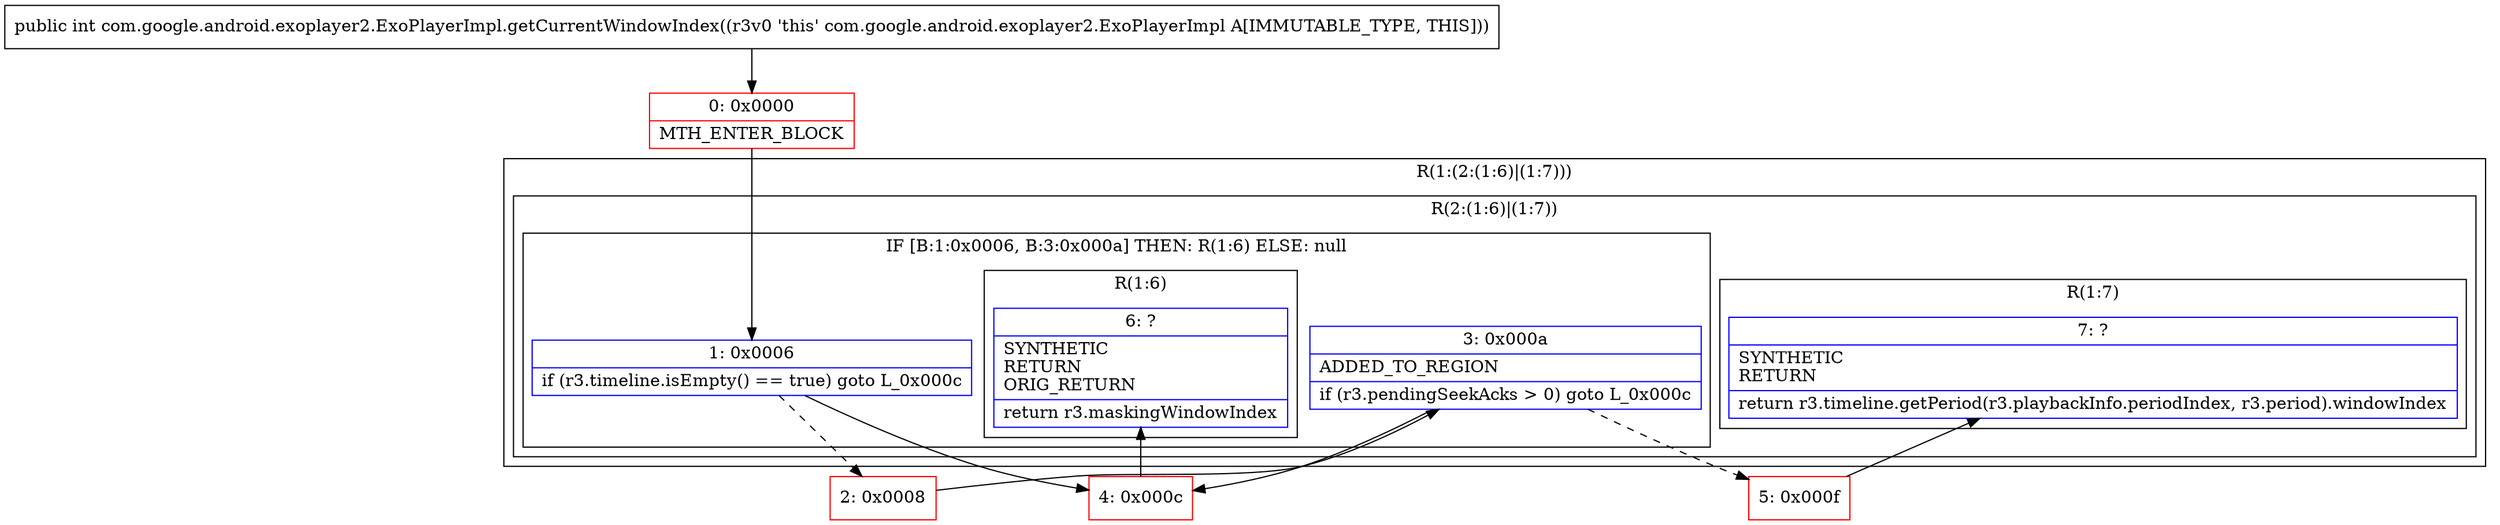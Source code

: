 digraph "CFG forcom.google.android.exoplayer2.ExoPlayerImpl.getCurrentWindowIndex()I" {
subgraph cluster_Region_1066016331 {
label = "R(1:(2:(1:6)|(1:7)))";
node [shape=record,color=blue];
subgraph cluster_Region_1637839262 {
label = "R(2:(1:6)|(1:7))";
node [shape=record,color=blue];
subgraph cluster_IfRegion_1148076561 {
label = "IF [B:1:0x0006, B:3:0x000a] THEN: R(1:6) ELSE: null";
node [shape=record,color=blue];
Node_1 [shape=record,label="{1\:\ 0x0006|if (r3.timeline.isEmpty() == true) goto L_0x000c\l}"];
Node_3 [shape=record,label="{3\:\ 0x000a|ADDED_TO_REGION\l|if (r3.pendingSeekAcks \> 0) goto L_0x000c\l}"];
subgraph cluster_Region_1058269311 {
label = "R(1:6)";
node [shape=record,color=blue];
Node_6 [shape=record,label="{6\:\ ?|SYNTHETIC\lRETURN\lORIG_RETURN\l|return r3.maskingWindowIndex\l}"];
}
}
subgraph cluster_Region_1350877584 {
label = "R(1:7)";
node [shape=record,color=blue];
Node_7 [shape=record,label="{7\:\ ?|SYNTHETIC\lRETURN\l|return r3.timeline.getPeriod(r3.playbackInfo.periodIndex, r3.period).windowIndex\l}"];
}
}
}
Node_0 [shape=record,color=red,label="{0\:\ 0x0000|MTH_ENTER_BLOCK\l}"];
Node_2 [shape=record,color=red,label="{2\:\ 0x0008}"];
Node_4 [shape=record,color=red,label="{4\:\ 0x000c}"];
Node_5 [shape=record,color=red,label="{5\:\ 0x000f}"];
MethodNode[shape=record,label="{public int com.google.android.exoplayer2.ExoPlayerImpl.getCurrentWindowIndex((r3v0 'this' com.google.android.exoplayer2.ExoPlayerImpl A[IMMUTABLE_TYPE, THIS])) }"];
MethodNode -> Node_0;
Node_1 -> Node_2[style=dashed];
Node_1 -> Node_4;
Node_3 -> Node_4;
Node_3 -> Node_5[style=dashed];
Node_0 -> Node_1;
Node_2 -> Node_3;
Node_4 -> Node_6;
Node_5 -> Node_7;
}

